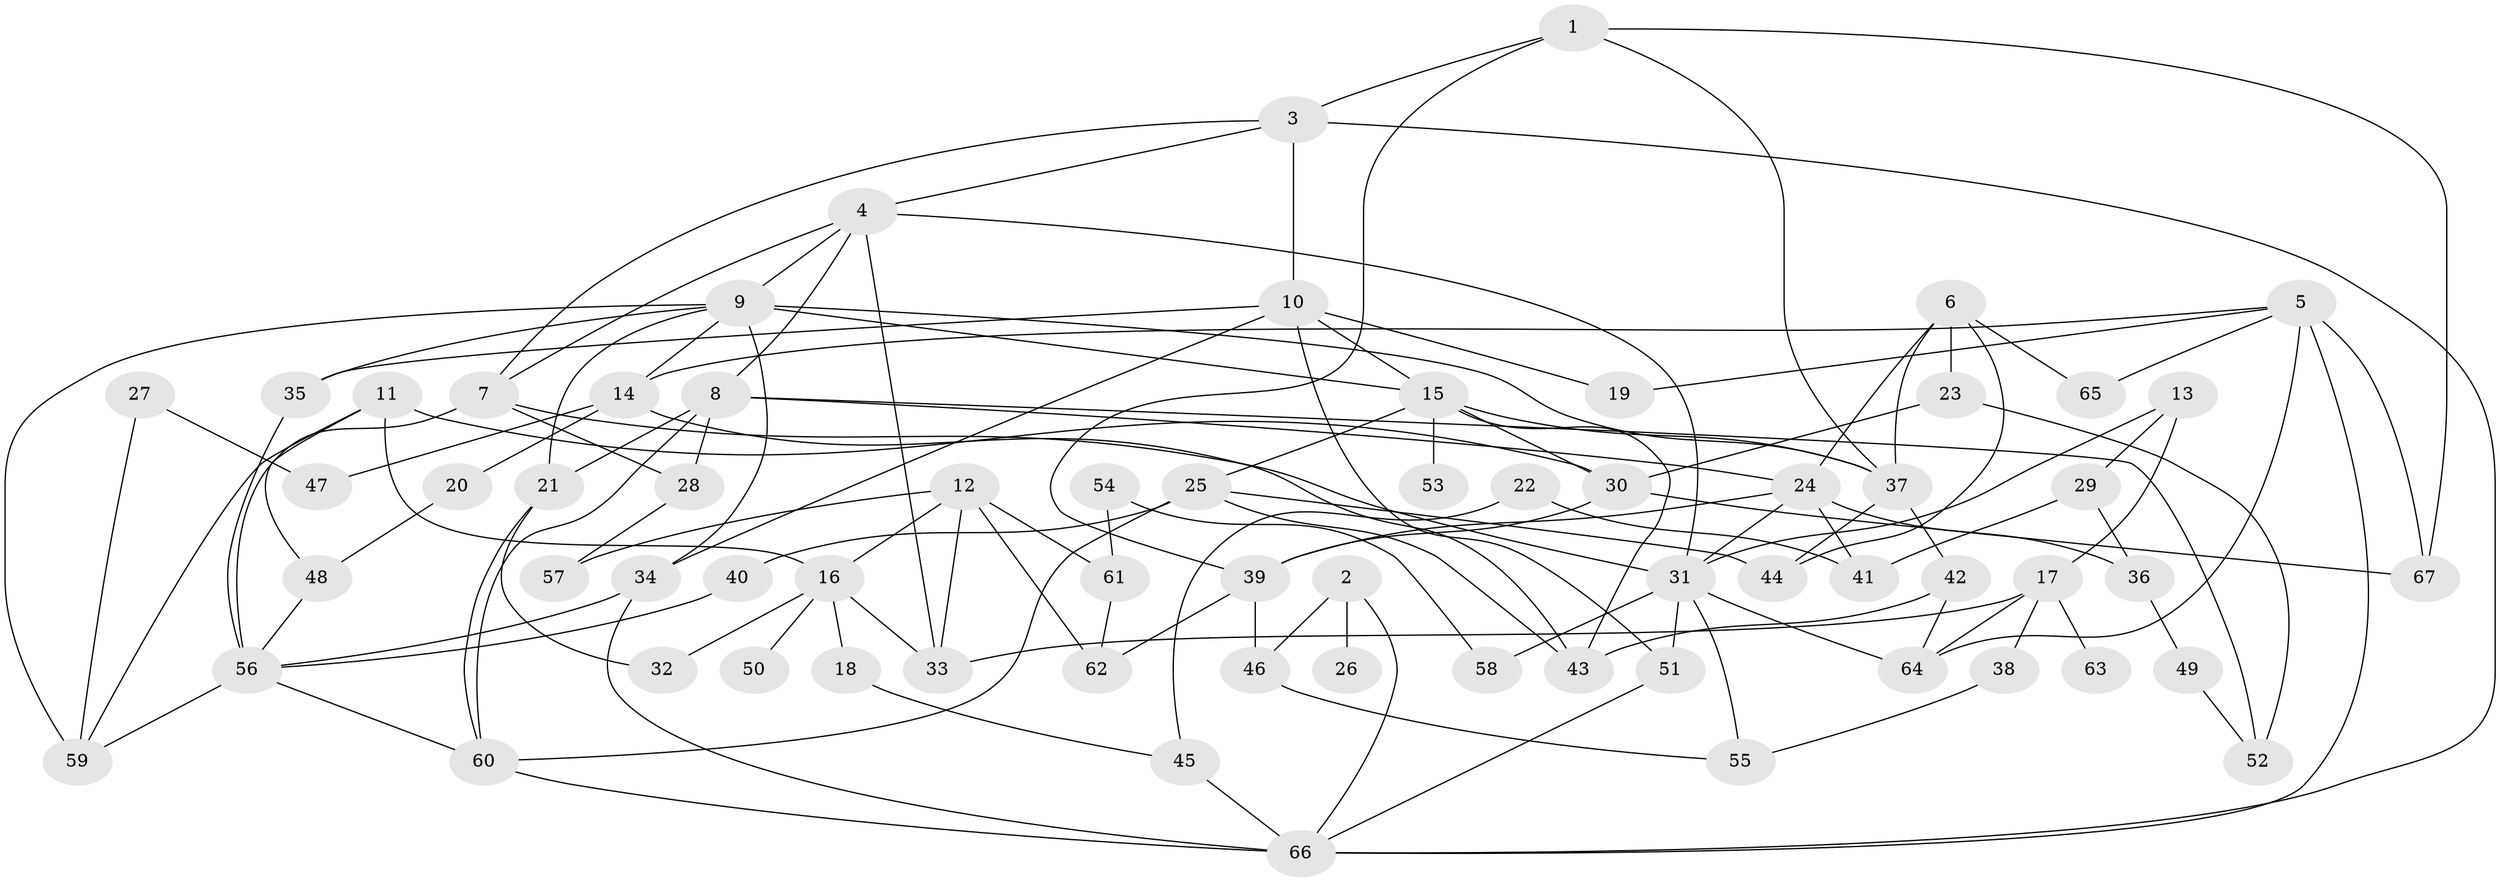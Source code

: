 // original degree distribution, {4: 0.15037593984962405, 5: 0.08270676691729323, 7: 0.022556390977443608, 3: 0.24812030075187969, 10: 0.007518796992481203, 8: 0.015037593984962405, 2: 0.3157894736842105, 1: 0.14285714285714285, 6: 0.015037593984962405}
// Generated by graph-tools (version 1.1) at 2025/36/03/04/25 23:36:02]
// undirected, 67 vertices, 125 edges
graph export_dot {
  node [color=gray90,style=filled];
  1;
  2;
  3;
  4;
  5;
  6;
  7;
  8;
  9;
  10;
  11;
  12;
  13;
  14;
  15;
  16;
  17;
  18;
  19;
  20;
  21;
  22;
  23;
  24;
  25;
  26;
  27;
  28;
  29;
  30;
  31;
  32;
  33;
  34;
  35;
  36;
  37;
  38;
  39;
  40;
  41;
  42;
  43;
  44;
  45;
  46;
  47;
  48;
  49;
  50;
  51;
  52;
  53;
  54;
  55;
  56;
  57;
  58;
  59;
  60;
  61;
  62;
  63;
  64;
  65;
  66;
  67;
  1 -- 3 [weight=1.0];
  1 -- 37 [weight=1.0];
  1 -- 39 [weight=1.0];
  1 -- 67 [weight=1.0];
  2 -- 26 [weight=1.0];
  2 -- 46 [weight=1.0];
  2 -- 66 [weight=1.0];
  3 -- 4 [weight=1.0];
  3 -- 7 [weight=1.0];
  3 -- 10 [weight=1.0];
  3 -- 66 [weight=1.0];
  4 -- 7 [weight=1.0];
  4 -- 8 [weight=1.0];
  4 -- 9 [weight=1.0];
  4 -- 31 [weight=1.0];
  4 -- 33 [weight=1.0];
  5 -- 14 [weight=1.0];
  5 -- 19 [weight=1.0];
  5 -- 64 [weight=2.0];
  5 -- 65 [weight=1.0];
  5 -- 66 [weight=1.0];
  5 -- 67 [weight=1.0];
  6 -- 23 [weight=1.0];
  6 -- 24 [weight=1.0];
  6 -- 37 [weight=1.0];
  6 -- 44 [weight=1.0];
  6 -- 65 [weight=1.0];
  7 -- 28 [weight=1.0];
  7 -- 31 [weight=1.0];
  7 -- 56 [weight=3.0];
  8 -- 21 [weight=1.0];
  8 -- 24 [weight=1.0];
  8 -- 28 [weight=1.0];
  8 -- 52 [weight=1.0];
  8 -- 60 [weight=1.0];
  9 -- 14 [weight=1.0];
  9 -- 15 [weight=1.0];
  9 -- 21 [weight=1.0];
  9 -- 34 [weight=1.0];
  9 -- 35 [weight=1.0];
  9 -- 37 [weight=1.0];
  9 -- 59 [weight=1.0];
  10 -- 15 [weight=1.0];
  10 -- 19 [weight=1.0];
  10 -- 34 [weight=1.0];
  10 -- 35 [weight=1.0];
  10 -- 51 [weight=1.0];
  11 -- 16 [weight=1.0];
  11 -- 30 [weight=1.0];
  11 -- 48 [weight=1.0];
  11 -- 59 [weight=1.0];
  12 -- 16 [weight=1.0];
  12 -- 33 [weight=1.0];
  12 -- 57 [weight=1.0];
  12 -- 61 [weight=1.0];
  12 -- 62 [weight=2.0];
  13 -- 17 [weight=1.0];
  13 -- 29 [weight=1.0];
  13 -- 31 [weight=1.0];
  14 -- 20 [weight=1.0];
  14 -- 43 [weight=1.0];
  14 -- 47 [weight=1.0];
  15 -- 25 [weight=1.0];
  15 -- 30 [weight=1.0];
  15 -- 37 [weight=1.0];
  15 -- 43 [weight=1.0];
  15 -- 53 [weight=2.0];
  16 -- 18 [weight=1.0];
  16 -- 32 [weight=1.0];
  16 -- 33 [weight=1.0];
  16 -- 50 [weight=1.0];
  17 -- 33 [weight=1.0];
  17 -- 38 [weight=1.0];
  17 -- 63 [weight=1.0];
  17 -- 64 [weight=1.0];
  18 -- 45 [weight=1.0];
  20 -- 48 [weight=1.0];
  21 -- 32 [weight=1.0];
  21 -- 60 [weight=1.0];
  22 -- 41 [weight=1.0];
  22 -- 45 [weight=1.0];
  23 -- 30 [weight=1.0];
  23 -- 52 [weight=1.0];
  24 -- 31 [weight=1.0];
  24 -- 36 [weight=1.0];
  24 -- 39 [weight=1.0];
  24 -- 41 [weight=1.0];
  25 -- 40 [weight=1.0];
  25 -- 43 [weight=1.0];
  25 -- 44 [weight=1.0];
  25 -- 60 [weight=1.0];
  27 -- 47 [weight=1.0];
  27 -- 59 [weight=1.0];
  28 -- 57 [weight=1.0];
  29 -- 36 [weight=1.0];
  29 -- 41 [weight=1.0];
  30 -- 39 [weight=1.0];
  30 -- 67 [weight=1.0];
  31 -- 51 [weight=1.0];
  31 -- 55 [weight=1.0];
  31 -- 58 [weight=1.0];
  31 -- 64 [weight=1.0];
  34 -- 56 [weight=1.0];
  34 -- 66 [weight=2.0];
  35 -- 56 [weight=1.0];
  36 -- 49 [weight=1.0];
  37 -- 42 [weight=1.0];
  37 -- 44 [weight=1.0];
  38 -- 55 [weight=1.0];
  39 -- 46 [weight=1.0];
  39 -- 62 [weight=1.0];
  40 -- 56 [weight=1.0];
  42 -- 43 [weight=1.0];
  42 -- 64 [weight=1.0];
  45 -- 66 [weight=1.0];
  46 -- 55 [weight=1.0];
  48 -- 56 [weight=1.0];
  49 -- 52 [weight=1.0];
  51 -- 66 [weight=1.0];
  54 -- 58 [weight=1.0];
  54 -- 61 [weight=1.0];
  56 -- 59 [weight=1.0];
  56 -- 60 [weight=1.0];
  60 -- 66 [weight=1.0];
  61 -- 62 [weight=1.0];
}
